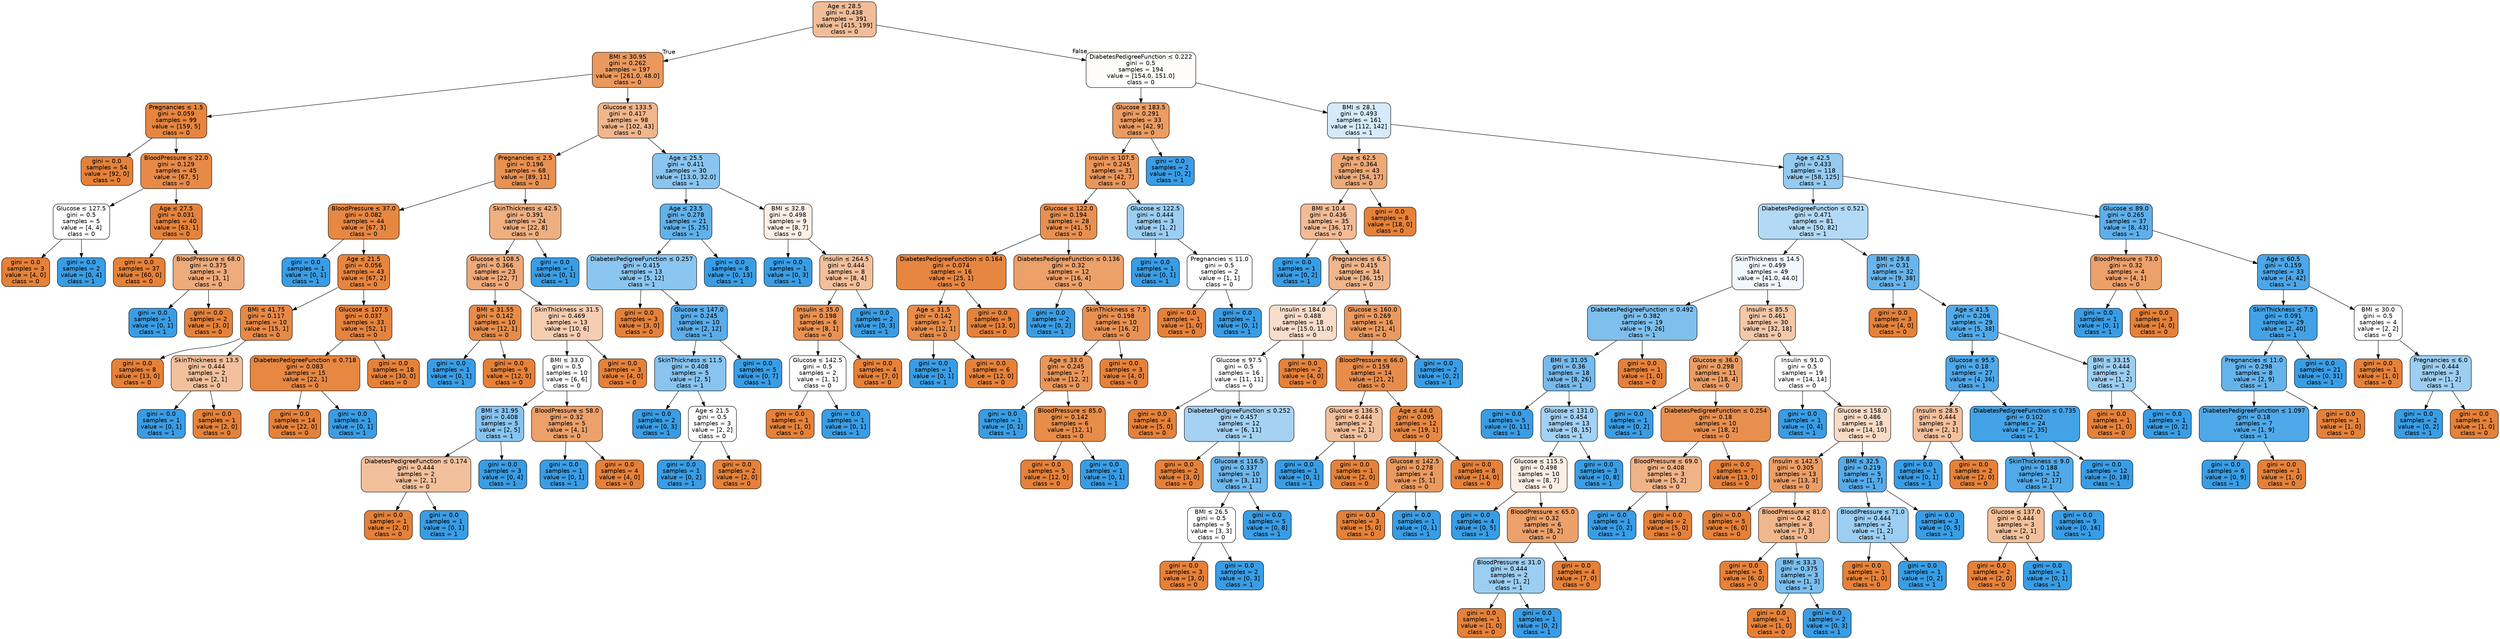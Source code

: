 digraph Tree {
node [shape=box, style="filled, rounded", color="black", fontname="helvetica"] ;
edge [fontname="helvetica"] ;
0 [label=<Age &le; 28.5<br/>gini = 0.438<br/>samples = 391<br/>value = [415, 199]<br/>class = 0>, fillcolor="#f1bd98"] ;
1 [label=<BMI &le; 30.95<br/>gini = 0.262<br/>samples = 197<br/>value = [261.0, 48.0]<br/>class = 0>, fillcolor="#ea985d"] ;
0 -> 1 [labeldistance=2.5, labelangle=45, headlabel="True"] ;
2 [label=<Pregnancies &le; 1.5<br/>gini = 0.059<br/>samples = 99<br/>value = [159, 5]<br/>class = 0>, fillcolor="#e6853f"] ;
1 -> 2 ;
3 [label=<gini = 0.0<br/>samples = 54<br/>value = [92, 0]<br/>class = 0>, fillcolor="#e58139"] ;
2 -> 3 ;
4 [label=<BloodPressure &le; 22.0<br/>gini = 0.129<br/>samples = 45<br/>value = [67, 5]<br/>class = 0>, fillcolor="#e78a48"] ;
2 -> 4 ;
5 [label=<Glucose &le; 127.5<br/>gini = 0.5<br/>samples = 5<br/>value = [4, 4]<br/>class = 0>, fillcolor="#ffffff"] ;
4 -> 5 ;
6 [label=<gini = 0.0<br/>samples = 3<br/>value = [4, 0]<br/>class = 0>, fillcolor="#e58139"] ;
5 -> 6 ;
7 [label=<gini = 0.0<br/>samples = 2<br/>value = [0, 4]<br/>class = 1>, fillcolor="#399de5"] ;
5 -> 7 ;
8 [label=<Age &le; 27.5<br/>gini = 0.031<br/>samples = 40<br/>value = [63, 1]<br/>class = 0>, fillcolor="#e5833c"] ;
4 -> 8 ;
9 [label=<gini = 0.0<br/>samples = 37<br/>value = [60, 0]<br/>class = 0>, fillcolor="#e58139"] ;
8 -> 9 ;
10 [label=<BloodPressure &le; 68.0<br/>gini = 0.375<br/>samples = 3<br/>value = [3, 1]<br/>class = 0>, fillcolor="#eeab7b"] ;
8 -> 10 ;
11 [label=<gini = 0.0<br/>samples = 1<br/>value = [0, 1]<br/>class = 1>, fillcolor="#399de5"] ;
10 -> 11 ;
12 [label=<gini = 0.0<br/>samples = 2<br/>value = [3, 0]<br/>class = 0>, fillcolor="#e58139"] ;
10 -> 12 ;
13 [label=<Glucose &le; 133.5<br/>gini = 0.417<br/>samples = 98<br/>value = [102, 43]<br/>class = 0>, fillcolor="#f0b68c"] ;
1 -> 13 ;
14 [label=<Pregnancies &le; 2.5<br/>gini = 0.196<br/>samples = 68<br/>value = [89, 11]<br/>class = 0>, fillcolor="#e89151"] ;
13 -> 14 ;
15 [label=<BloodPressure &le; 37.0<br/>gini = 0.082<br/>samples = 44<br/>value = [67, 3]<br/>class = 0>, fillcolor="#e68742"] ;
14 -> 15 ;
16 [label=<gini = 0.0<br/>samples = 1<br/>value = [0, 1]<br/>class = 1>, fillcolor="#399de5"] ;
15 -> 16 ;
17 [label=<Age &le; 21.5<br/>gini = 0.056<br/>samples = 43<br/>value = [67, 2]<br/>class = 0>, fillcolor="#e6853f"] ;
15 -> 17 ;
18 [label=<BMI &le; 41.75<br/>gini = 0.117<br/>samples = 10<br/>value = [15, 1]<br/>class = 0>, fillcolor="#e78946"] ;
17 -> 18 ;
19 [label=<gini = 0.0<br/>samples = 8<br/>value = [13, 0]<br/>class = 0>, fillcolor="#e58139"] ;
18 -> 19 ;
20 [label=<SkinThickness &le; 13.5<br/>gini = 0.444<br/>samples = 2<br/>value = [2, 1]<br/>class = 0>, fillcolor="#f2c09c"] ;
18 -> 20 ;
21 [label=<gini = 0.0<br/>samples = 1<br/>value = [0, 1]<br/>class = 1>, fillcolor="#399de5"] ;
20 -> 21 ;
22 [label=<gini = 0.0<br/>samples = 1<br/>value = [2, 0]<br/>class = 0>, fillcolor="#e58139"] ;
20 -> 22 ;
23 [label=<Glucose &le; 107.5<br/>gini = 0.037<br/>samples = 33<br/>value = [52, 1]<br/>class = 0>, fillcolor="#e6833d"] ;
17 -> 23 ;
24 [label=<DiabetesPedigreeFunction &le; 0.718<br/>gini = 0.083<br/>samples = 15<br/>value = [22, 1]<br/>class = 0>, fillcolor="#e68742"] ;
23 -> 24 ;
25 [label=<gini = 0.0<br/>samples = 14<br/>value = [22, 0]<br/>class = 0>, fillcolor="#e58139"] ;
24 -> 25 ;
26 [label=<gini = 0.0<br/>samples = 1<br/>value = [0, 1]<br/>class = 1>, fillcolor="#399de5"] ;
24 -> 26 ;
27 [label=<gini = 0.0<br/>samples = 18<br/>value = [30, 0]<br/>class = 0>, fillcolor="#e58139"] ;
23 -> 27 ;
28 [label=<SkinThickness &le; 42.5<br/>gini = 0.391<br/>samples = 24<br/>value = [22, 8]<br/>class = 0>, fillcolor="#eeaf81"] ;
14 -> 28 ;
29 [label=<Glucose &le; 108.5<br/>gini = 0.366<br/>samples = 23<br/>value = [22, 7]<br/>class = 0>, fillcolor="#eda978"] ;
28 -> 29 ;
30 [label=<BMI &le; 31.55<br/>gini = 0.142<br/>samples = 10<br/>value = [12, 1]<br/>class = 0>, fillcolor="#e78c49"] ;
29 -> 30 ;
31 [label=<gini = 0.0<br/>samples = 1<br/>value = [0, 1]<br/>class = 1>, fillcolor="#399de5"] ;
30 -> 31 ;
32 [label=<gini = 0.0<br/>samples = 9<br/>value = [12, 0]<br/>class = 0>, fillcolor="#e58139"] ;
30 -> 32 ;
33 [label=<SkinThickness &le; 31.5<br/>gini = 0.469<br/>samples = 13<br/>value = [10, 6]<br/>class = 0>, fillcolor="#f5cdb0"] ;
29 -> 33 ;
34 [label=<BMI &le; 33.0<br/>gini = 0.5<br/>samples = 10<br/>value = [6, 6]<br/>class = 0>, fillcolor="#ffffff"] ;
33 -> 34 ;
35 [label=<BMI &le; 31.95<br/>gini = 0.408<br/>samples = 5<br/>value = [2, 5]<br/>class = 1>, fillcolor="#88c4ef"] ;
34 -> 35 ;
36 [label=<DiabetesPedigreeFunction &le; 0.174<br/>gini = 0.444<br/>samples = 2<br/>value = [2, 1]<br/>class = 0>, fillcolor="#f2c09c"] ;
35 -> 36 ;
37 [label=<gini = 0.0<br/>samples = 1<br/>value = [2, 0]<br/>class = 0>, fillcolor="#e58139"] ;
36 -> 37 ;
38 [label=<gini = 0.0<br/>samples = 1<br/>value = [0, 1]<br/>class = 1>, fillcolor="#399de5"] ;
36 -> 38 ;
39 [label=<gini = 0.0<br/>samples = 3<br/>value = [0, 4]<br/>class = 1>, fillcolor="#399de5"] ;
35 -> 39 ;
40 [label=<BloodPressure &le; 58.0<br/>gini = 0.32<br/>samples = 5<br/>value = [4, 1]<br/>class = 0>, fillcolor="#eca06a"] ;
34 -> 40 ;
41 [label=<gini = 0.0<br/>samples = 1<br/>value = [0, 1]<br/>class = 1>, fillcolor="#399de5"] ;
40 -> 41 ;
42 [label=<gini = 0.0<br/>samples = 4<br/>value = [4, 0]<br/>class = 0>, fillcolor="#e58139"] ;
40 -> 42 ;
43 [label=<gini = 0.0<br/>samples = 3<br/>value = [4, 0]<br/>class = 0>, fillcolor="#e58139"] ;
33 -> 43 ;
44 [label=<gini = 0.0<br/>samples = 1<br/>value = [0, 1]<br/>class = 1>, fillcolor="#399de5"] ;
28 -> 44 ;
45 [label=<Age &le; 25.5<br/>gini = 0.411<br/>samples = 30<br/>value = [13.0, 32.0]<br/>class = 1>, fillcolor="#89c5f0"] ;
13 -> 45 ;
46 [label=<Age &le; 23.5<br/>gini = 0.278<br/>samples = 21<br/>value = [5, 25]<br/>class = 1>, fillcolor="#61b1ea"] ;
45 -> 46 ;
47 [label=<DiabetesPedigreeFunction &le; 0.257<br/>gini = 0.415<br/>samples = 13<br/>value = [5, 12]<br/>class = 1>, fillcolor="#8bc6f0"] ;
46 -> 47 ;
48 [label=<gini = 0.0<br/>samples = 3<br/>value = [3, 0]<br/>class = 0>, fillcolor="#e58139"] ;
47 -> 48 ;
49 [label=<Glucose &le; 147.0<br/>gini = 0.245<br/>samples = 10<br/>value = [2, 12]<br/>class = 1>, fillcolor="#5aade9"] ;
47 -> 49 ;
50 [label=<SkinThickness &le; 11.5<br/>gini = 0.408<br/>samples = 5<br/>value = [2, 5]<br/>class = 1>, fillcolor="#88c4ef"] ;
49 -> 50 ;
51 [label=<gini = 0.0<br/>samples = 2<br/>value = [0, 3]<br/>class = 1>, fillcolor="#399de5"] ;
50 -> 51 ;
52 [label=<Age &le; 21.5<br/>gini = 0.5<br/>samples = 3<br/>value = [2, 2]<br/>class = 0>, fillcolor="#ffffff"] ;
50 -> 52 ;
53 [label=<gini = 0.0<br/>samples = 1<br/>value = [0, 2]<br/>class = 1>, fillcolor="#399de5"] ;
52 -> 53 ;
54 [label=<gini = 0.0<br/>samples = 2<br/>value = [2, 0]<br/>class = 0>, fillcolor="#e58139"] ;
52 -> 54 ;
55 [label=<gini = 0.0<br/>samples = 5<br/>value = [0, 7]<br/>class = 1>, fillcolor="#399de5"] ;
49 -> 55 ;
56 [label=<gini = 0.0<br/>samples = 8<br/>value = [0, 13]<br/>class = 1>, fillcolor="#399de5"] ;
46 -> 56 ;
57 [label=<BMI &le; 32.8<br/>gini = 0.498<br/>samples = 9<br/>value = [8, 7]<br/>class = 0>, fillcolor="#fcefe6"] ;
45 -> 57 ;
58 [label=<gini = 0.0<br/>samples = 1<br/>value = [0, 3]<br/>class = 1>, fillcolor="#399de5"] ;
57 -> 58 ;
59 [label=<Insulin &le; 264.5<br/>gini = 0.444<br/>samples = 8<br/>value = [8, 4]<br/>class = 0>, fillcolor="#f2c09c"] ;
57 -> 59 ;
60 [label=<Insulin &le; 35.0<br/>gini = 0.198<br/>samples = 6<br/>value = [8, 1]<br/>class = 0>, fillcolor="#e89152"] ;
59 -> 60 ;
61 [label=<Glucose &le; 142.5<br/>gini = 0.5<br/>samples = 2<br/>value = [1, 1]<br/>class = 0>, fillcolor="#ffffff"] ;
60 -> 61 ;
62 [label=<gini = 0.0<br/>samples = 1<br/>value = [1, 0]<br/>class = 0>, fillcolor="#e58139"] ;
61 -> 62 ;
63 [label=<gini = 0.0<br/>samples = 1<br/>value = [0, 1]<br/>class = 1>, fillcolor="#399de5"] ;
61 -> 63 ;
64 [label=<gini = 0.0<br/>samples = 4<br/>value = [7, 0]<br/>class = 0>, fillcolor="#e58139"] ;
60 -> 64 ;
65 [label=<gini = 0.0<br/>samples = 2<br/>value = [0, 3]<br/>class = 1>, fillcolor="#399de5"] ;
59 -> 65 ;
66 [label=<DiabetesPedigreeFunction &le; 0.222<br/>gini = 0.5<br/>samples = 194<br/>value = [154.0, 151.0]<br/>class = 0>, fillcolor="#fefdfb"] ;
0 -> 66 [labeldistance=2.5, labelangle=-45, headlabel="False"] ;
67 [label=<Glucose &le; 183.5<br/>gini = 0.291<br/>samples = 33<br/>value = [42, 9]<br/>class = 0>, fillcolor="#eb9c63"] ;
66 -> 67 ;
68 [label=<Insulin &le; 107.5<br/>gini = 0.245<br/>samples = 31<br/>value = [42, 7]<br/>class = 0>, fillcolor="#e9965a"] ;
67 -> 68 ;
69 [label=<Glucose &le; 122.0<br/>gini = 0.194<br/>samples = 28<br/>value = [41, 5]<br/>class = 0>, fillcolor="#e89051"] ;
68 -> 69 ;
70 [label=<DiabetesPedigreeFunction &le; 0.164<br/>gini = 0.074<br/>samples = 16<br/>value = [25, 1]<br/>class = 0>, fillcolor="#e68641"] ;
69 -> 70 ;
71 [label=<Age &le; 31.5<br/>gini = 0.142<br/>samples = 7<br/>value = [12, 1]<br/>class = 0>, fillcolor="#e78c49"] ;
70 -> 71 ;
72 [label=<gini = 0.0<br/>samples = 1<br/>value = [0, 1]<br/>class = 1>, fillcolor="#399de5"] ;
71 -> 72 ;
73 [label=<gini = 0.0<br/>samples = 6<br/>value = [12, 0]<br/>class = 0>, fillcolor="#e58139"] ;
71 -> 73 ;
74 [label=<gini = 0.0<br/>samples = 9<br/>value = [13, 0]<br/>class = 0>, fillcolor="#e58139"] ;
70 -> 74 ;
75 [label=<DiabetesPedigreeFunction &le; 0.136<br/>gini = 0.32<br/>samples = 12<br/>value = [16, 4]<br/>class = 0>, fillcolor="#eca06a"] ;
69 -> 75 ;
76 [label=<gini = 0.0<br/>samples = 2<br/>value = [0, 2]<br/>class = 1>, fillcolor="#399de5"] ;
75 -> 76 ;
77 [label=<SkinThickness &le; 7.5<br/>gini = 0.198<br/>samples = 10<br/>value = [16, 2]<br/>class = 0>, fillcolor="#e89152"] ;
75 -> 77 ;
78 [label=<Age &le; 33.0<br/>gini = 0.245<br/>samples = 7<br/>value = [12, 2]<br/>class = 0>, fillcolor="#e9965a"] ;
77 -> 78 ;
79 [label=<gini = 0.0<br/>samples = 1<br/>value = [0, 1]<br/>class = 1>, fillcolor="#399de5"] ;
78 -> 79 ;
80 [label=<BloodPressure &le; 85.0<br/>gini = 0.142<br/>samples = 6<br/>value = [12, 1]<br/>class = 0>, fillcolor="#e78c49"] ;
78 -> 80 ;
81 [label=<gini = 0.0<br/>samples = 5<br/>value = [12, 0]<br/>class = 0>, fillcolor="#e58139"] ;
80 -> 81 ;
82 [label=<gini = 0.0<br/>samples = 1<br/>value = [0, 1]<br/>class = 1>, fillcolor="#399de5"] ;
80 -> 82 ;
83 [label=<gini = 0.0<br/>samples = 3<br/>value = [4, 0]<br/>class = 0>, fillcolor="#e58139"] ;
77 -> 83 ;
84 [label=<Glucose &le; 122.5<br/>gini = 0.444<br/>samples = 3<br/>value = [1, 2]<br/>class = 1>, fillcolor="#9ccef2"] ;
68 -> 84 ;
85 [label=<gini = 0.0<br/>samples = 1<br/>value = [0, 1]<br/>class = 1>, fillcolor="#399de5"] ;
84 -> 85 ;
86 [label=<Pregnancies &le; 11.0<br/>gini = 0.5<br/>samples = 2<br/>value = [1, 1]<br/>class = 0>, fillcolor="#ffffff"] ;
84 -> 86 ;
87 [label=<gini = 0.0<br/>samples = 1<br/>value = [1, 0]<br/>class = 0>, fillcolor="#e58139"] ;
86 -> 87 ;
88 [label=<gini = 0.0<br/>samples = 1<br/>value = [0, 1]<br/>class = 1>, fillcolor="#399de5"] ;
86 -> 88 ;
89 [label=<gini = 0.0<br/>samples = 2<br/>value = [0, 2]<br/>class = 1>, fillcolor="#399de5"] ;
67 -> 89 ;
90 [label=<BMI &le; 28.1<br/>gini = 0.493<br/>samples = 161<br/>value = [112, 142]<br/>class = 1>, fillcolor="#d5eafa"] ;
66 -> 90 ;
91 [label=<Age &le; 62.5<br/>gini = 0.364<br/>samples = 43<br/>value = [54, 17]<br/>class = 0>, fillcolor="#eda977"] ;
90 -> 91 ;
92 [label=<BMI &le; 10.4<br/>gini = 0.436<br/>samples = 35<br/>value = [36, 17]<br/>class = 0>, fillcolor="#f1bc96"] ;
91 -> 92 ;
93 [label=<gini = 0.0<br/>samples = 1<br/>value = [0, 2]<br/>class = 1>, fillcolor="#399de5"] ;
92 -> 93 ;
94 [label=<Pregnancies &le; 6.5<br/>gini = 0.415<br/>samples = 34<br/>value = [36, 15]<br/>class = 0>, fillcolor="#f0b58b"] ;
92 -> 94 ;
95 [label=<Insulin &le; 184.0<br/>gini = 0.488<br/>samples = 18<br/>value = [15.0, 11.0]<br/>class = 0>, fillcolor="#f8ddca"] ;
94 -> 95 ;
96 [label=<Glucose &le; 97.5<br/>gini = 0.5<br/>samples = 16<br/>value = [11, 11]<br/>class = 0>, fillcolor="#ffffff"] ;
95 -> 96 ;
97 [label=<gini = 0.0<br/>samples = 4<br/>value = [5, 0]<br/>class = 0>, fillcolor="#e58139"] ;
96 -> 97 ;
98 [label=<DiabetesPedigreeFunction &le; 0.252<br/>gini = 0.457<br/>samples = 12<br/>value = [6, 11]<br/>class = 1>, fillcolor="#a5d2f3"] ;
96 -> 98 ;
99 [label=<gini = 0.0<br/>samples = 2<br/>value = [3, 0]<br/>class = 0>, fillcolor="#e58139"] ;
98 -> 99 ;
100 [label=<Glucose &le; 116.5<br/>gini = 0.337<br/>samples = 10<br/>value = [3, 11]<br/>class = 1>, fillcolor="#6fb8ec"] ;
98 -> 100 ;
101 [label=<BMI &le; 26.5<br/>gini = 0.5<br/>samples = 5<br/>value = [3, 3]<br/>class = 0>, fillcolor="#ffffff"] ;
100 -> 101 ;
102 [label=<gini = 0.0<br/>samples = 3<br/>value = [3, 0]<br/>class = 0>, fillcolor="#e58139"] ;
101 -> 102 ;
103 [label=<gini = 0.0<br/>samples = 2<br/>value = [0, 3]<br/>class = 1>, fillcolor="#399de5"] ;
101 -> 103 ;
104 [label=<gini = 0.0<br/>samples = 5<br/>value = [0, 8]<br/>class = 1>, fillcolor="#399de5"] ;
100 -> 104 ;
105 [label=<gini = 0.0<br/>samples = 2<br/>value = [4, 0]<br/>class = 0>, fillcolor="#e58139"] ;
95 -> 105 ;
106 [label=<Glucose &le; 160.0<br/>gini = 0.269<br/>samples = 16<br/>value = [21, 4]<br/>class = 0>, fillcolor="#ea995f"] ;
94 -> 106 ;
107 [label=<BloodPressure &le; 66.0<br/>gini = 0.159<br/>samples = 14<br/>value = [21, 2]<br/>class = 0>, fillcolor="#e78d4c"] ;
106 -> 107 ;
108 [label=<Glucose &le; 136.5<br/>gini = 0.444<br/>samples = 2<br/>value = [2, 1]<br/>class = 0>, fillcolor="#f2c09c"] ;
107 -> 108 ;
109 [label=<gini = 0.0<br/>samples = 1<br/>value = [0, 1]<br/>class = 1>, fillcolor="#399de5"] ;
108 -> 109 ;
110 [label=<gini = 0.0<br/>samples = 1<br/>value = [2, 0]<br/>class = 0>, fillcolor="#e58139"] ;
108 -> 110 ;
111 [label=<Age &le; 44.0<br/>gini = 0.095<br/>samples = 12<br/>value = [19, 1]<br/>class = 0>, fillcolor="#e68843"] ;
107 -> 111 ;
112 [label=<Glucose &le; 142.5<br/>gini = 0.278<br/>samples = 4<br/>value = [5, 1]<br/>class = 0>, fillcolor="#ea9a61"] ;
111 -> 112 ;
113 [label=<gini = 0.0<br/>samples = 3<br/>value = [5, 0]<br/>class = 0>, fillcolor="#e58139"] ;
112 -> 113 ;
114 [label=<gini = 0.0<br/>samples = 1<br/>value = [0, 1]<br/>class = 1>, fillcolor="#399de5"] ;
112 -> 114 ;
115 [label=<gini = 0.0<br/>samples = 8<br/>value = [14, 0]<br/>class = 0>, fillcolor="#e58139"] ;
111 -> 115 ;
116 [label=<gini = 0.0<br/>samples = 2<br/>value = [0, 2]<br/>class = 1>, fillcolor="#399de5"] ;
106 -> 116 ;
117 [label=<gini = 0.0<br/>samples = 8<br/>value = [18, 0]<br/>class = 0>, fillcolor="#e58139"] ;
91 -> 117 ;
118 [label=<Age &le; 42.5<br/>gini = 0.433<br/>samples = 118<br/>value = [58, 125]<br/>class = 1>, fillcolor="#95caf1"] ;
90 -> 118 ;
119 [label=<DiabetesPedigreeFunction &le; 0.521<br/>gini = 0.471<br/>samples = 81<br/>value = [50, 82]<br/>class = 1>, fillcolor="#b2d9f5"] ;
118 -> 119 ;
120 [label=<SkinThickness &le; 14.5<br/>gini = 0.499<br/>samples = 49<br/>value = [41.0, 44.0]<br/>class = 1>, fillcolor="#f2f8fd"] ;
119 -> 120 ;
121 [label=<DiabetesPedigreeFunction &le; 0.492<br/>gini = 0.382<br/>samples = 19<br/>value = [9, 26]<br/>class = 1>, fillcolor="#7ebfee"] ;
120 -> 121 ;
122 [label=<BMI &le; 31.05<br/>gini = 0.36<br/>samples = 18<br/>value = [8, 26]<br/>class = 1>, fillcolor="#76bbed"] ;
121 -> 122 ;
123 [label=<gini = 0.0<br/>samples = 5<br/>value = [0, 11]<br/>class = 1>, fillcolor="#399de5"] ;
122 -> 123 ;
124 [label=<Glucose &le; 131.0<br/>gini = 0.454<br/>samples = 13<br/>value = [8, 15]<br/>class = 1>, fillcolor="#a3d1f3"] ;
122 -> 124 ;
125 [label=<Glucose &le; 115.5<br/>gini = 0.498<br/>samples = 10<br/>value = [8, 7]<br/>class = 0>, fillcolor="#fcefe6"] ;
124 -> 125 ;
126 [label=<gini = 0.0<br/>samples = 4<br/>value = [0, 5]<br/>class = 1>, fillcolor="#399de5"] ;
125 -> 126 ;
127 [label=<BloodPressure &le; 65.0<br/>gini = 0.32<br/>samples = 6<br/>value = [8, 2]<br/>class = 0>, fillcolor="#eca06a"] ;
125 -> 127 ;
128 [label=<BloodPressure &le; 31.0<br/>gini = 0.444<br/>samples = 2<br/>value = [1, 2]<br/>class = 1>, fillcolor="#9ccef2"] ;
127 -> 128 ;
129 [label=<gini = 0.0<br/>samples = 1<br/>value = [1, 0]<br/>class = 0>, fillcolor="#e58139"] ;
128 -> 129 ;
130 [label=<gini = 0.0<br/>samples = 1<br/>value = [0, 2]<br/>class = 1>, fillcolor="#399de5"] ;
128 -> 130 ;
131 [label=<gini = 0.0<br/>samples = 4<br/>value = [7, 0]<br/>class = 0>, fillcolor="#e58139"] ;
127 -> 131 ;
132 [label=<gini = 0.0<br/>samples = 3<br/>value = [0, 8]<br/>class = 1>, fillcolor="#399de5"] ;
124 -> 132 ;
133 [label=<gini = 0.0<br/>samples = 1<br/>value = [1, 0]<br/>class = 0>, fillcolor="#e58139"] ;
121 -> 133 ;
134 [label=<Insulin &le; 85.5<br/>gini = 0.461<br/>samples = 30<br/>value = [32, 18]<br/>class = 0>, fillcolor="#f4c8a8"] ;
120 -> 134 ;
135 [label=<Glucose &le; 36.0<br/>gini = 0.298<br/>samples = 11<br/>value = [18, 4]<br/>class = 0>, fillcolor="#eb9d65"] ;
134 -> 135 ;
136 [label=<gini = 0.0<br/>samples = 1<br/>value = [0, 2]<br/>class = 1>, fillcolor="#399de5"] ;
135 -> 136 ;
137 [label=<DiabetesPedigreeFunction &le; 0.254<br/>gini = 0.18<br/>samples = 10<br/>value = [18, 2]<br/>class = 0>, fillcolor="#e88f4f"] ;
135 -> 137 ;
138 [label=<BloodPressure &le; 69.0<br/>gini = 0.408<br/>samples = 3<br/>value = [5, 2]<br/>class = 0>, fillcolor="#efb388"] ;
137 -> 138 ;
139 [label=<gini = 0.0<br/>samples = 1<br/>value = [0, 2]<br/>class = 1>, fillcolor="#399de5"] ;
138 -> 139 ;
140 [label=<gini = 0.0<br/>samples = 2<br/>value = [5, 0]<br/>class = 0>, fillcolor="#e58139"] ;
138 -> 140 ;
141 [label=<gini = 0.0<br/>samples = 7<br/>value = [13, 0]<br/>class = 0>, fillcolor="#e58139"] ;
137 -> 141 ;
142 [label=<Insulin &le; 91.0<br/>gini = 0.5<br/>samples = 19<br/>value = [14, 14]<br/>class = 0>, fillcolor="#ffffff"] ;
134 -> 142 ;
143 [label=<gini = 0.0<br/>samples = 1<br/>value = [0, 4]<br/>class = 1>, fillcolor="#399de5"] ;
142 -> 143 ;
144 [label=<Glucose &le; 158.0<br/>gini = 0.486<br/>samples = 18<br/>value = [14, 10]<br/>class = 0>, fillcolor="#f8dbc6"] ;
142 -> 144 ;
145 [label=<Insulin &le; 142.5<br/>gini = 0.305<br/>samples = 13<br/>value = [13, 3]<br/>class = 0>, fillcolor="#eb9e67"] ;
144 -> 145 ;
146 [label=<gini = 0.0<br/>samples = 5<br/>value = [6, 0]<br/>class = 0>, fillcolor="#e58139"] ;
145 -> 146 ;
147 [label=<BloodPressure &le; 81.0<br/>gini = 0.42<br/>samples = 8<br/>value = [7, 3]<br/>class = 0>, fillcolor="#f0b78e"] ;
145 -> 147 ;
148 [label=<gini = 0.0<br/>samples = 5<br/>value = [6, 0]<br/>class = 0>, fillcolor="#e58139"] ;
147 -> 148 ;
149 [label=<BMI &le; 33.3<br/>gini = 0.375<br/>samples = 3<br/>value = [1, 3]<br/>class = 1>, fillcolor="#7bbeee"] ;
147 -> 149 ;
150 [label=<gini = 0.0<br/>samples = 1<br/>value = [1, 0]<br/>class = 0>, fillcolor="#e58139"] ;
149 -> 150 ;
151 [label=<gini = 0.0<br/>samples = 2<br/>value = [0, 3]<br/>class = 1>, fillcolor="#399de5"] ;
149 -> 151 ;
152 [label=<BMI &le; 32.5<br/>gini = 0.219<br/>samples = 5<br/>value = [1, 7]<br/>class = 1>, fillcolor="#55abe9"] ;
144 -> 152 ;
153 [label=<BloodPressure &le; 71.0<br/>gini = 0.444<br/>samples = 2<br/>value = [1, 2]<br/>class = 1>, fillcolor="#9ccef2"] ;
152 -> 153 ;
154 [label=<gini = 0.0<br/>samples = 1<br/>value = [1, 0]<br/>class = 0>, fillcolor="#e58139"] ;
153 -> 154 ;
155 [label=<gini = 0.0<br/>samples = 1<br/>value = [0, 2]<br/>class = 1>, fillcolor="#399de5"] ;
153 -> 155 ;
156 [label=<gini = 0.0<br/>samples = 3<br/>value = [0, 5]<br/>class = 1>, fillcolor="#399de5"] ;
152 -> 156 ;
157 [label=<BMI &le; 29.8<br/>gini = 0.31<br/>samples = 32<br/>value = [9, 38]<br/>class = 1>, fillcolor="#68b4eb"] ;
119 -> 157 ;
158 [label=<gini = 0.0<br/>samples = 3<br/>value = [4, 0]<br/>class = 0>, fillcolor="#e58139"] ;
157 -> 158 ;
159 [label=<Age &le; 41.5<br/>gini = 0.206<br/>samples = 29<br/>value = [5, 38]<br/>class = 1>, fillcolor="#53aae8"] ;
157 -> 159 ;
160 [label=<Glucose &le; 95.5<br/>gini = 0.18<br/>samples = 27<br/>value = [4, 36]<br/>class = 1>, fillcolor="#4fa8e8"] ;
159 -> 160 ;
161 [label=<Insulin &le; 28.5<br/>gini = 0.444<br/>samples = 3<br/>value = [2, 1]<br/>class = 0>, fillcolor="#f2c09c"] ;
160 -> 161 ;
162 [label=<gini = 0.0<br/>samples = 1<br/>value = [0, 1]<br/>class = 1>, fillcolor="#399de5"] ;
161 -> 162 ;
163 [label=<gini = 0.0<br/>samples = 2<br/>value = [2, 0]<br/>class = 0>, fillcolor="#e58139"] ;
161 -> 163 ;
164 [label=<DiabetesPedigreeFunction &le; 0.735<br/>gini = 0.102<br/>samples = 24<br/>value = [2, 35]<br/>class = 1>, fillcolor="#44a3e6"] ;
160 -> 164 ;
165 [label=<SkinThickness &le; 9.0<br/>gini = 0.188<br/>samples = 12<br/>value = [2, 17]<br/>class = 1>, fillcolor="#50a9e8"] ;
164 -> 165 ;
166 [label=<Glucose &le; 137.0<br/>gini = 0.444<br/>samples = 3<br/>value = [2, 1]<br/>class = 0>, fillcolor="#f2c09c"] ;
165 -> 166 ;
167 [label=<gini = 0.0<br/>samples = 2<br/>value = [2, 0]<br/>class = 0>, fillcolor="#e58139"] ;
166 -> 167 ;
168 [label=<gini = 0.0<br/>samples = 1<br/>value = [0, 1]<br/>class = 1>, fillcolor="#399de5"] ;
166 -> 168 ;
169 [label=<gini = 0.0<br/>samples = 9<br/>value = [0, 16]<br/>class = 1>, fillcolor="#399de5"] ;
165 -> 169 ;
170 [label=<gini = 0.0<br/>samples = 12<br/>value = [0, 18]<br/>class = 1>, fillcolor="#399de5"] ;
164 -> 170 ;
171 [label=<BMI &le; 33.15<br/>gini = 0.444<br/>samples = 2<br/>value = [1, 2]<br/>class = 1>, fillcolor="#9ccef2"] ;
159 -> 171 ;
172 [label=<gini = 0.0<br/>samples = 1<br/>value = [1, 0]<br/>class = 0>, fillcolor="#e58139"] ;
171 -> 172 ;
173 [label=<gini = 0.0<br/>samples = 1<br/>value = [0, 2]<br/>class = 1>, fillcolor="#399de5"] ;
171 -> 173 ;
174 [label=<Glucose &le; 89.0<br/>gini = 0.265<br/>samples = 37<br/>value = [8, 43]<br/>class = 1>, fillcolor="#5eafea"] ;
118 -> 174 ;
175 [label=<BloodPressure &le; 73.0<br/>gini = 0.32<br/>samples = 4<br/>value = [4, 1]<br/>class = 0>, fillcolor="#eca06a"] ;
174 -> 175 ;
176 [label=<gini = 0.0<br/>samples = 1<br/>value = [0, 1]<br/>class = 1>, fillcolor="#399de5"] ;
175 -> 176 ;
177 [label=<gini = 0.0<br/>samples = 3<br/>value = [4, 0]<br/>class = 0>, fillcolor="#e58139"] ;
175 -> 177 ;
178 [label=<Age &le; 60.5<br/>gini = 0.159<br/>samples = 33<br/>value = [4, 42]<br/>class = 1>, fillcolor="#4ca6e7"] ;
174 -> 178 ;
179 [label=<SkinThickness &le; 7.5<br/>gini = 0.091<br/>samples = 29<br/>value = [2, 40]<br/>class = 1>, fillcolor="#43a2e6"] ;
178 -> 179 ;
180 [label=<Pregnancies &le; 11.0<br/>gini = 0.298<br/>samples = 8<br/>value = [2, 9]<br/>class = 1>, fillcolor="#65b3eb"] ;
179 -> 180 ;
181 [label=<DiabetesPedigreeFunction &le; 1.097<br/>gini = 0.18<br/>samples = 7<br/>value = [1, 9]<br/>class = 1>, fillcolor="#4fa8e8"] ;
180 -> 181 ;
182 [label=<gini = 0.0<br/>samples = 6<br/>value = [0, 9]<br/>class = 1>, fillcolor="#399de5"] ;
181 -> 182 ;
183 [label=<gini = 0.0<br/>samples = 1<br/>value = [1, 0]<br/>class = 0>, fillcolor="#e58139"] ;
181 -> 183 ;
184 [label=<gini = 0.0<br/>samples = 1<br/>value = [1, 0]<br/>class = 0>, fillcolor="#e58139"] ;
180 -> 184 ;
185 [label=<gini = 0.0<br/>samples = 21<br/>value = [0, 31]<br/>class = 1>, fillcolor="#399de5"] ;
179 -> 185 ;
186 [label=<BMI &le; 30.0<br/>gini = 0.5<br/>samples = 4<br/>value = [2, 2]<br/>class = 0>, fillcolor="#ffffff"] ;
178 -> 186 ;
187 [label=<gini = 0.0<br/>samples = 1<br/>value = [1, 0]<br/>class = 0>, fillcolor="#e58139"] ;
186 -> 187 ;
188 [label=<Pregnancies &le; 6.0<br/>gini = 0.444<br/>samples = 3<br/>value = [1, 2]<br/>class = 1>, fillcolor="#9ccef2"] ;
186 -> 188 ;
189 [label=<gini = 0.0<br/>samples = 2<br/>value = [0, 2]<br/>class = 1>, fillcolor="#399de5"] ;
188 -> 189 ;
190 [label=<gini = 0.0<br/>samples = 1<br/>value = [1, 0]<br/>class = 0>, fillcolor="#e58139"] ;
188 -> 190 ;
}